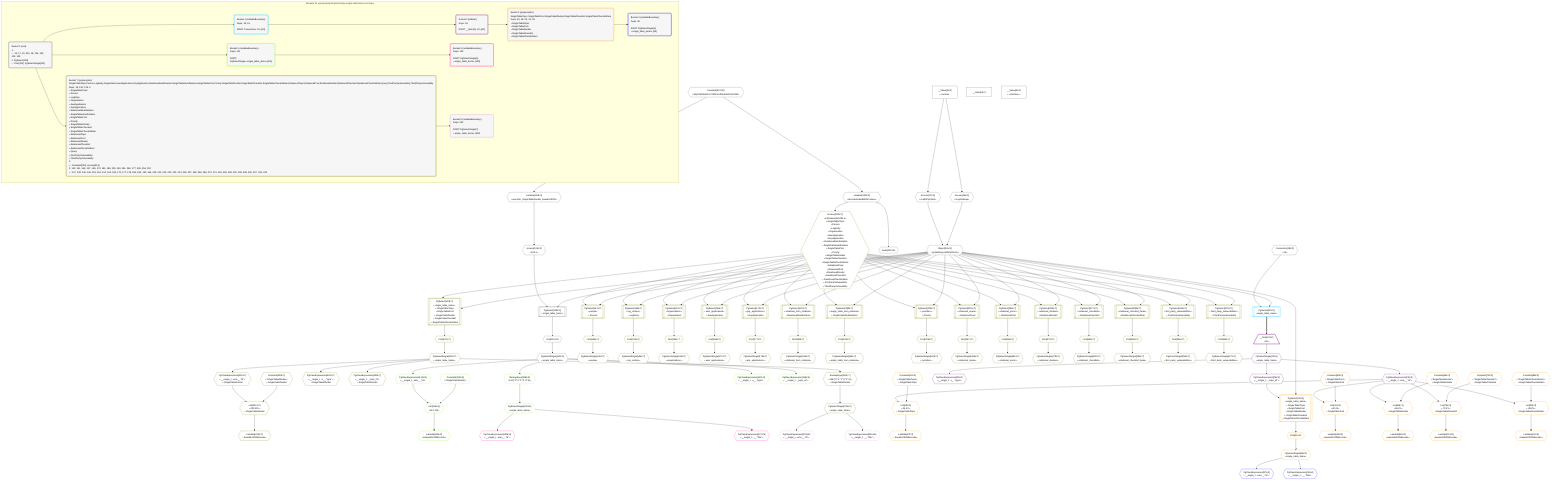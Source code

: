 %%{init: {'themeVariables': { 'fontSize': '12px'}}}%%
graph TD
    classDef path fill:#eee,stroke:#000,color:#000
    classDef plan fill:#fff,stroke-width:1px,color:#000
    classDef itemplan fill:#fff,stroke-width:2px,color:#000
    classDef unbatchedplan fill:#dff,stroke-width:1px,color:#000
    classDef sideeffectplan fill:#fcc,stroke-width:2px,color:#000
    classDef bucket fill:#f6f6f6,color:#000,stroke-width:2px,text-align:left


    %% plan dependencies
    Object18{{"Object[18∈0]<br />ᐸ{pgSettings,withPgClient}ᐳ"}}:::plan
    Access16{{"Access[16∈0]<br />ᐸ3.pgSettingsᐳ"}}:::plan
    Access17{{"Access[17∈0]<br />ᐸ3.withPgClientᐳ"}}:::plan
    Access16 & Access17 --> Object18
    PgSelect106[["PgSelect[106∈0]<br />ᐸsingle_table_itemsᐳ"]]:::plan
    Access105{{"Access[105∈0]<br />ᐸ104.1ᐳ"}}:::plan
    Object18 & Access105 --> PgSelect106
    __Value3["__Value[3∈0]<br />ᐸcontextᐳ"]:::plan
    __Value3 --> Access16
    __Value3 --> Access17
    Lambda104{{"Lambda[104∈0]<br />ᐸspecifier_SingleTableDivider_base64JSONᐳ"}}:::plan
    Constant312{{"Constant[312∈0]<br />ᐸ'WyJTaW5nbGVUYWJsZURpdmlkZXIiLDNd'ᐳ"}}:::plan
    Constant312 --> Lambda104
    Lambda104 --> Access105
    First110{{"First[110∈0]"}}:::plan
    PgSelect106 --> First110
    PgSelectSingle111{{"PgSelectSingle[111∈0]<br />ᐸsingle_table_itemsᐳ"}}:::plan
    First110 --> PgSelectSingle111
    Lambda130{{"Lambda[130∈0]<br />ᐸdecodeNodeIdWithCodecsᐳ"}}:::plan
    Constant312 --> Lambda130
    Node129{{"Node[129∈0]"}}:::plan
    Lambda130 --> Node129
    __Value0["__Value[0∈0]"]:::plan
    __Value5["__Value[5∈0]<br />ᐸrootValueᐳ"]:::plan
    Connection19{{"Connection[19∈0]<br />ᐸ15ᐳ"}}:::plan
    PgSelect133[["PgSelect[133∈7]<br />ᐸsingle_table_itemsᐳ<br />ᐳSingleTableTopic<br />ᐳSingleTablePost<br />ᐳSingleTableDivider<br />ᐳSingleTableChecklist<br />ᐳSingleTableChecklistItem"]]:::plan
    Access313{{"Access[313∈7]<br />ᐸ130.base64JSON.1ᐳ<br />ᐳSingleTableTopic<br />ᐳPerson<br />ᐳLogEntry<br />ᐳOrganization<br />ᐳAwsApplication<br />ᐳGcpApplication<br />ᐳRelationalItemRelation<br />ᐳSingleTableItemRelation<br />ᐳSingleTablePost<br />ᐳPriority<br />ᐳSingleTableDivider<br />ᐳSingleTableChecklist<br />ᐳSingleTableChecklistItem<br />ᐳRelationalTopic<br />ᐳRelationalPost<br />ᐳRelationalDivider<br />ᐳRelationalChecklist<br />ᐳRelationalChecklistItem<br />ᐳFirstPartyVulnerability<br />ᐳThirdPartyVulnerability"}}:::plan
    Object18 & Access313 --> PgSelect133
    PgSelect141[["PgSelect[141∈7]<br />ᐸpeopleᐳ<br />ᐳPerson"]]:::plan
    Object18 & Access313 --> PgSelect141
    PgSelect149[["PgSelect[149∈7]<br />ᐸlog_entriesᐳ<br />ᐳLogEntry"]]:::plan
    Object18 & Access313 --> PgSelect149
    PgSelect157[["PgSelect[157∈7]<br />ᐸorganizationsᐳ<br />ᐳOrganization"]]:::plan
    Object18 & Access313 --> PgSelect157
    PgSelect165[["PgSelect[165∈7]<br />ᐸaws_applicationsᐳ<br />ᐳAwsApplication"]]:::plan
    Object18 & Access313 --> PgSelect165
    PgSelect173[["PgSelect[173∈7]<br />ᐸgcp_applicationsᐳ<br />ᐳGcpApplication"]]:::plan
    Object18 & Access313 --> PgSelect173
    PgSelect181[["PgSelect[181∈7]<br />ᐸrelational_item_relationsᐳ<br />ᐳRelationalItemRelation"]]:::plan
    Object18 & Access313 --> PgSelect181
    PgSelect189[["PgSelect[189∈7]<br />ᐸsingle_table_item_relationsᐳ<br />ᐳSingleTableItemRelation"]]:::plan
    Object18 & Access313 --> PgSelect189
    PgSelect205[["PgSelect[205∈7]<br />ᐸprioritiesᐳ<br />ᐳPriority"]]:::plan
    Object18 & Access313 --> PgSelect205
    List222{{"List[222∈7]<br />ᐸ220,219ᐳ<br />ᐳSingleTableDivider"}}:::plan
    Constant220{{"Constant[220∈7]<br />ᐸ'SingleTableDivider'ᐳ<br />ᐳSingleTableDivider"}}:::plan
    PgClassExpression219{{"PgClassExpression[219∈7]<br />ᐸ__single_t...ems__.”id”ᐳ<br />ᐳSingleTableDivider"}}:::plan
    Constant220 & PgClassExpression219 --> List222
    PgSelect253[["PgSelect[253∈7]<br />ᐸrelational_topicsᐳ<br />ᐳRelationalTopic"]]:::plan
    Object18 & Access313 --> PgSelect253
    PgSelect261[["PgSelect[261∈7]<br />ᐸrelational_postsᐳ<br />ᐳRelationalPost"]]:::plan
    Object18 & Access313 --> PgSelect261
    PgSelect269[["PgSelect[269∈7]<br />ᐸrelational_dividersᐳ<br />ᐳRelationalDivider"]]:::plan
    Object18 & Access313 --> PgSelect269
    PgSelect277[["PgSelect[277∈7]<br />ᐸrelational_checklistsᐳ<br />ᐳRelationalChecklist"]]:::plan
    Object18 & Access313 --> PgSelect277
    PgSelect285[["PgSelect[285∈7]<br />ᐸrelational_checklist_itemsᐳ<br />ᐳRelationalChecklistItem"]]:::plan
    Object18 & Access313 --> PgSelect285
    PgSelect294[["PgSelect[294∈7]<br />ᐸfirst_party_vulnerabilitiesᐳ<br />ᐳFirstPartyVulnerability"]]:::plan
    Object18 & Access313 --> PgSelect294
    PgSelect302[["PgSelect[302∈7]<br />ᐸthird_party_vulnerabilitiesᐳ<br />ᐳThirdPartyVulnerability"]]:::plan
    Object18 & Access313 --> PgSelect302
    Lambda130 --> Access313
    First137{{"First[137∈7]"}}:::plan
    PgSelect133 --> First137
    PgSelectSingle138{{"PgSelectSingle[138∈7]<br />ᐸsingle_table_itemsᐳ"}}:::plan
    First137 --> PgSelectSingle138
    First145{{"First[145∈7]"}}:::plan
    PgSelect141 --> First145
    PgSelectSingle146{{"PgSelectSingle[146∈7]<br />ᐸpeopleᐳ"}}:::plan
    First145 --> PgSelectSingle146
    First153{{"First[153∈7]"}}:::plan
    PgSelect149 --> First153
    PgSelectSingle154{{"PgSelectSingle[154∈7]<br />ᐸlog_entriesᐳ"}}:::plan
    First153 --> PgSelectSingle154
    First161{{"First[161∈7]"}}:::plan
    PgSelect157 --> First161
    PgSelectSingle162{{"PgSelectSingle[162∈7]<br />ᐸorganizationsᐳ"}}:::plan
    First161 --> PgSelectSingle162
    First169{{"First[169∈7]"}}:::plan
    PgSelect165 --> First169
    PgSelectSingle170{{"PgSelectSingle[170∈7]<br />ᐸaws_applicationsᐳ"}}:::plan
    First169 --> PgSelectSingle170
    First177{{"First[177∈7]"}}:::plan
    PgSelect173 --> First177
    PgSelectSingle178{{"PgSelectSingle[178∈7]<br />ᐸgcp_applicationsᐳ"}}:::plan
    First177 --> PgSelectSingle178
    First185{{"First[185∈7]"}}:::plan
    PgSelect181 --> First185
    PgSelectSingle186{{"PgSelectSingle[186∈7]<br />ᐸrelational_item_relationsᐳ"}}:::plan
    First185 --> PgSelectSingle186
    First193{{"First[193∈7]"}}:::plan
    PgSelect189 --> First193
    PgSelectSingle194{{"PgSelectSingle[194∈7]<br />ᐸsingle_table_item_relationsᐳ"}}:::plan
    First193 --> PgSelectSingle194
    First209{{"First[209∈7]"}}:::plan
    PgSelect205 --> First209
    PgSelectSingle210{{"PgSelectSingle[210∈7]<br />ᐸprioritiesᐳ"}}:::plan
    First209 --> PgSelectSingle210
    PgSelectSingle138 --> PgClassExpression219
    Lambda223{{"Lambda[223∈7]<br />ᐸbase64JSONEncodeᐳ"}}:::plan
    List222 --> Lambda223
    PgClassExpression224{{"PgClassExpression[224∈7]<br />ᐸ__single_t...s__.”type”ᐳ<br />ᐳSingleTableDivider"}}:::plan
    PgSelectSingle138 --> PgClassExpression224
    PgClassExpression225{{"PgClassExpression[225∈7]<br />ᐸ__single_t..._topic_id”ᐳ<br />ᐳSingleTableDivider"}}:::plan
    PgSelectSingle138 --> PgClassExpression225
    RemapKeys310{{"RemapKeys[310∈7]<br />ᐸ138:{”0”:2,”1”:3,”2”:4}ᐳ<br />ᐳSingleTableDivider"}}:::plan
    PgSelectSingle138 --> RemapKeys310
    PgSelectSingle232{{"PgSelectSingle[232∈7]<br />ᐸsingle_table_itemsᐳ"}}:::plan
    RemapKeys310 --> PgSelectSingle232
    First257{{"First[257∈7]"}}:::plan
    PgSelect253 --> First257
    PgSelectSingle258{{"PgSelectSingle[258∈7]<br />ᐸrelational_topicsᐳ"}}:::plan
    First257 --> PgSelectSingle258
    First265{{"First[265∈7]"}}:::plan
    PgSelect261 --> First265
    PgSelectSingle266{{"PgSelectSingle[266∈7]<br />ᐸrelational_postsᐳ"}}:::plan
    First265 --> PgSelectSingle266
    First273{{"First[273∈7]"}}:::plan
    PgSelect269 --> First273
    PgSelectSingle274{{"PgSelectSingle[274∈7]<br />ᐸrelational_dividersᐳ"}}:::plan
    First273 --> PgSelectSingle274
    First281{{"First[281∈7]"}}:::plan
    PgSelect277 --> First281
    PgSelectSingle282{{"PgSelectSingle[282∈7]<br />ᐸrelational_checklistsᐳ"}}:::plan
    First281 --> PgSelectSingle282
    First289{{"First[289∈7]"}}:::plan
    PgSelect285 --> First289
    PgSelectSingle290{{"PgSelectSingle[290∈7]<br />ᐸrelational_checklist_itemsᐳ"}}:::plan
    First289 --> PgSelectSingle290
    First298{{"First[298∈7]"}}:::plan
    PgSelect294 --> First298
    PgSelectSingle299{{"PgSelectSingle[299∈7]<br />ᐸfirst_party_vulnerabilitiesᐳ"}}:::plan
    First298 --> PgSelectSingle299
    First306{{"First[306∈7]"}}:::plan
    PgSelect302 --> First306
    PgSelectSingle307{{"PgSelectSingle[307∈7]<br />ᐸthird_party_vulnerabilitiesᐳ"}}:::plan
    First306 --> PgSelectSingle307
    List115{{"List[115∈5]<br />ᐸ113,112ᐳ"}}:::plan
    Constant113{{"Constant[113∈5]<br />ᐸ'SingleTableDivider'ᐳ"}}:::plan
    PgClassExpression112{{"PgClassExpression[112∈5]<br />ᐸ__single_t...ems__.”id”ᐳ"}}:::plan
    Constant113 & PgClassExpression112 --> List115
    PgSelectSingle111 --> PgClassExpression112
    Lambda116{{"Lambda[116∈5]<br />ᐸbase64JSONEncodeᐳ"}}:::plan
    List115 --> Lambda116
    PgClassExpression117{{"PgClassExpression[117∈5]<br />ᐸ__single_t...s__.”type”ᐳ"}}:::plan
    PgSelectSingle111 --> PgClassExpression117
    PgClassExpression118{{"PgClassExpression[118∈5]<br />ᐸ__single_t..._topic_id”ᐳ"}}:::plan
    PgSelectSingle111 --> PgClassExpression118
    RemapKeys308{{"RemapKeys[308∈5]<br />ᐸ111:{”0”:2,”1”:3,”2”:4}ᐳ"}}:::plan
    PgSelectSingle111 --> RemapKeys308
    PgSelectSingle125{{"PgSelectSingle[125∈5]<br />ᐸsingle_table_itemsᐳ"}}:::plan
    RemapKeys308 --> PgSelectSingle125
    PgSelect20[["PgSelect[20∈1]<br />ᐸsingle_table_itemsᐳ"]]:::plan
    Object18 & Connection19 --> PgSelect20
    __Item21[/"__Item[21∈2]<br />ᐸ20ᐳ"\]:::itemplan
    PgSelect20 ==> __Item21
    PgSelectSingle22{{"PgSelectSingle[22∈2]<br />ᐸsingle_table_itemsᐳ"}}:::plan
    __Item21 --> PgSelectSingle22
    PgClassExpression23{{"PgClassExpression[23∈2]<br />ᐸ__single_t...ems__.”id”ᐳ"}}:::plan
    PgSelectSingle22 --> PgClassExpression23
    PgClassExpression28{{"PgClassExpression[28∈2]<br />ᐸ__single_t...s__.”type”ᐳ"}}:::plan
    PgSelectSingle22 --> PgClassExpression28
    PgClassExpression29{{"PgClassExpression[29∈2]<br />ᐸ__single_t..._topic_id”ᐳ"}}:::plan
    PgSelectSingle22 --> PgClassExpression29
    PgClassExpression126{{"PgClassExpression[126∈6]<br />ᐸ__single_t...ems__.”id”ᐳ"}}:::plan
    PgSelectSingle125 --> PgClassExpression126
    PgClassExpression127{{"PgClassExpression[127∈6]<br />ᐸ__single_t...__.”title”ᐳ"}}:::plan
    PgSelectSingle125 --> PgClassExpression127
    PgClassExpression233{{"PgClassExpression[233∈8]<br />ᐸ__single_t...ems__.”id”ᐳ"}}:::plan
    PgSelectSingle232 --> PgClassExpression233
    PgClassExpression234{{"PgClassExpression[234∈8]<br />ᐸ__single_t...__.”title”ᐳ"}}:::plan
    PgSelectSingle232 --> PgClassExpression234
    List26{{"List[26∈3]<br />ᐸ24,23ᐳ<br />ᐳSingleTableTopic"}}:::plan
    Constant24{{"Constant[24∈3]<br />ᐸ'SingleTableTopic'ᐳ<br />ᐳSingleTableTopic"}}:::plan
    Constant24 & PgClassExpression23 --> List26
    PgSelect31[["PgSelect[31∈3]<br />ᐸsingle_table_itemsᐳ<br />ᐳSingleTableTopic<br />ᐳSingleTablePost<br />ᐳSingleTableDivider<br />ᐳSingleTableChecklist<br />ᐳSingleTableChecklistItem"]]:::plan
    Object18 & PgClassExpression29 --> PgSelect31
    List42{{"List[42∈3]<br />ᐸ40,23ᐳ<br />ᐳSingleTablePost"}}:::plan
    Constant40{{"Constant[40∈3]<br />ᐸ'SingleTablePost'ᐳ<br />ᐳSingleTablePost"}}:::plan
    Constant40 & PgClassExpression23 --> List42
    List58{{"List[58∈3]<br />ᐸ56,23ᐳ<br />ᐳSingleTableDivider"}}:::plan
    Constant56{{"Constant[56∈3]<br />ᐸ'SingleTableDivider'ᐳ<br />ᐳSingleTableDivider"}}:::plan
    Constant56 & PgClassExpression23 --> List58
    List74{{"List[74∈3]<br />ᐸ72,23ᐳ<br />ᐳSingleTableChecklist"}}:::plan
    Constant72{{"Constant[72∈3]<br />ᐸ'SingleTableChecklist'ᐳ<br />ᐳSingleTableChecklist"}}:::plan
    Constant72 & PgClassExpression23 --> List74
    List90{{"List[90∈3]<br />ᐸ88,23ᐳ<br />ᐳSingleTableChecklistItem"}}:::plan
    Constant88{{"Constant[88∈3]<br />ᐸ'SingleTableChecklistItem'ᐳ<br />ᐳSingleTableChecklistItem"}}:::plan
    Constant88 & PgClassExpression23 --> List90
    Lambda27{{"Lambda[27∈3]<br />ᐸbase64JSONEncodeᐳ"}}:::plan
    List26 --> Lambda27
    First35{{"First[35∈3]"}}:::plan
    PgSelect31 --> First35
    PgSelectSingle36{{"PgSelectSingle[36∈3]<br />ᐸsingle_table_itemsᐳ"}}:::plan
    First35 --> PgSelectSingle36
    Lambda43{{"Lambda[43∈3]<br />ᐸbase64JSONEncodeᐳ"}}:::plan
    List42 --> Lambda43
    Lambda59{{"Lambda[59∈3]<br />ᐸbase64JSONEncodeᐳ"}}:::plan
    List58 --> Lambda59
    Lambda75{{"Lambda[75∈3]<br />ᐸbase64JSONEncodeᐳ"}}:::plan
    List74 --> Lambda75
    Lambda91{{"Lambda[91∈3]<br />ᐸbase64JSONEncodeᐳ"}}:::plan
    List90 --> Lambda91
    PgClassExpression37{{"PgClassExpression[37∈4]<br />ᐸ__single_t...ems__.”id”ᐳ"}}:::plan
    PgSelectSingle36 --> PgClassExpression37
    PgClassExpression38{{"PgClassExpression[38∈4]<br />ᐸ__single_t...__.”title”ᐳ"}}:::plan
    PgSelectSingle36 --> PgClassExpression38

    %% define steps

    subgraph "Buckets for queries/polymorphic/simple-single-table-items-root-topic"
    Bucket0("Bucket 0 (root)<br />1: <br />ᐳ: 16, 17, 19, 312, 18, 104, 105, 130, 129<br />2: PgSelect[106]<br />ᐳ: First[110], PgSelectSingle[111]"):::bucket
    classDef bucket0 stroke:#696969
    class Bucket0,__Value0,__Value3,__Value5,Access16,Access17,Object18,Connection19,Lambda104,Access105,PgSelect106,First110,PgSelectSingle111,Node129,Lambda130,Constant312 bucket0
    Bucket1("Bucket 1 (nullableBoundary)<br />Deps: 18, 19<br /><br />ROOT Connectionᐸ15ᐳ[19]"):::bucket
    classDef bucket1 stroke:#00bfff
    class Bucket1,PgSelect20 bucket1
    Bucket2("Bucket 2 (listItem)<br />Deps: 18<br /><br />ROOT __Item{2}ᐸ20ᐳ[21]"):::bucket
    classDef bucket2 stroke:#7f007f
    class Bucket2,__Item21,PgSelectSingle22,PgClassExpression23,PgClassExpression28,PgClassExpression29 bucket2
    Bucket3("Bucket 3 (polymorphic)<br />SingleTableTopic,SingleTablePost,SingleTableDivider,SingleTableChecklist,SingleTableChecklistItem<br />Deps: 23, 18, 29, 22, 28<br />ᐳSingleTableTopic<br />ᐳSingleTablePost<br />ᐳSingleTableDivider<br />ᐳSingleTableChecklist<br />ᐳSingleTableChecklistItem"):::bucket
    classDef bucket3 stroke:#ffa500
    class Bucket3,Constant24,List26,Lambda27,PgSelect31,First35,PgSelectSingle36,Constant40,List42,Lambda43,Constant56,List58,Lambda59,Constant72,List74,Lambda75,Constant88,List90,Lambda91 bucket3
    Bucket4("Bucket 4 (nullableBoundary)<br />Deps: 36<br /><br />ROOT PgSelectSingle{3}ᐸsingle_table_itemsᐳ[36]"):::bucket
    classDef bucket4 stroke:#0000ff
    class Bucket4,PgClassExpression37,PgClassExpression38 bucket4
    Bucket5("Bucket 5 (nullableBoundary)<br />Deps: 111<br /><br />ROOT PgSelectSingleᐸsingle_table_itemsᐳ[111]"):::bucket
    classDef bucket5 stroke:#7fff00
    class Bucket5,PgClassExpression112,Constant113,List115,Lambda116,PgClassExpression117,PgClassExpression118,PgSelectSingle125,RemapKeys308 bucket5
    Bucket6("Bucket 6 (nullableBoundary)<br />Deps: 125<br /><br />ROOT PgSelectSingle{5}ᐸsingle_table_itemsᐳ[125]"):::bucket
    classDef bucket6 stroke:#ff1493
    class Bucket6,PgClassExpression126,PgClassExpression127 bucket6
    Bucket7("Bucket 7 (polymorphic)<br />SingleTableTopic,Person,LogEntry,Organization,AwsApplication,GcpApplication,RelationalItemRelation,SingleTableItemRelation,SingleTablePost,Priority,SingleTableDivider,SingleTableChecklist,SingleTableChecklistItem,RelationalTopic,RelationalPost,RelationalDivider,RelationalChecklist,RelationalChecklistItem,Query,FirstPartyVulnerability,ThirdPartyVulnerability<br />Deps: 18, 130, 129, 5<br />ᐳSingleTableTopic<br />ᐳPerson<br />ᐳLogEntry<br />ᐳOrganization<br />ᐳAwsApplication<br />ᐳGcpApplication<br />ᐳRelationalItemRelation<br />ᐳSingleTableItemRelation<br />ᐳSingleTablePost<br />ᐳPriority<br />ᐳSingleTableDivider<br />ᐳSingleTableChecklist<br />ᐳSingleTableChecklistItem<br />ᐳRelationalTopic<br />ᐳRelationalPost<br />ᐳRelationalDivider<br />ᐳRelationalChecklist<br />ᐳRelationalChecklistItem<br />ᐳQuery<br />ᐳFirstPartyVulnerability<br />ᐳThirdPartyVulnerability<br />1: <br />ᐳ: Constant[220], Access[313]<br />2: 133, 141, 149, 157, 165, 173, 181, 189, 205, 253, 261, 269, 277, 285, 294, 302<br />ᐳ: 137, 138, 145, 146, 153, 154, 161, 162, 169, 170, 177, 178, 185, 186, 193, 194, 209, 210, 219, 222, 223, 224, 225, 257, 258, 265, 266, 273, 274, 281, 282, 289, 290, 298, 299, 306, 307, 310, 232"):::bucket
    classDef bucket7 stroke:#808000
    class Bucket7,PgSelect133,First137,PgSelectSingle138,PgSelect141,First145,PgSelectSingle146,PgSelect149,First153,PgSelectSingle154,PgSelect157,First161,PgSelectSingle162,PgSelect165,First169,PgSelectSingle170,PgSelect173,First177,PgSelectSingle178,PgSelect181,First185,PgSelectSingle186,PgSelect189,First193,PgSelectSingle194,PgSelect205,First209,PgSelectSingle210,PgClassExpression219,Constant220,List222,Lambda223,PgClassExpression224,PgClassExpression225,PgSelectSingle232,PgSelect253,First257,PgSelectSingle258,PgSelect261,First265,PgSelectSingle266,PgSelect269,First273,PgSelectSingle274,PgSelect277,First281,PgSelectSingle282,PgSelect285,First289,PgSelectSingle290,PgSelect294,First298,PgSelectSingle299,PgSelect302,First306,PgSelectSingle307,RemapKeys310,Access313 bucket7
    Bucket8("Bucket 8 (nullableBoundary)<br />Deps: 232<br /><br />ROOT PgSelectSingle{7}ᐸsingle_table_itemsᐳ[232]"):::bucket
    classDef bucket8 stroke:#dda0dd
    class Bucket8,PgClassExpression233,PgClassExpression234 bucket8
    Bucket0 --> Bucket1 & Bucket5 & Bucket7
    Bucket1 --> Bucket2
    Bucket2 --> Bucket3
    Bucket3 --> Bucket4
    Bucket5 --> Bucket6
    Bucket7 --> Bucket8
    end